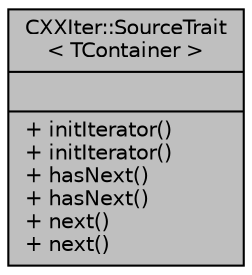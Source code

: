 digraph "CXXIter::SourceTrait&lt; TContainer &gt;"
{
 // INTERACTIVE_SVG=YES
 // LATEX_PDF_SIZE
  bgcolor="transparent";
  edge [fontname="Helvetica",fontsize="10",labelfontname="Helvetica",labelfontsize="10"];
  node [fontname="Helvetica",fontsize="10",shape=record];
  Node1 [label="{CXXIter::SourceTrait\l\< TContainer \>\n||+ initIterator()\l+ initIterator()\l+ hasNext()\l+ hasNext()\l+ next()\l+ next()\l}",height=0.2,width=0.4,color="black", fillcolor="grey75", style="filled", fontcolor="black",tooltip="SourceTrait, that is used by CXXIter's standard source classes CXXIter::SrcMov, CXXIter::SrcRef and C..."];
}
